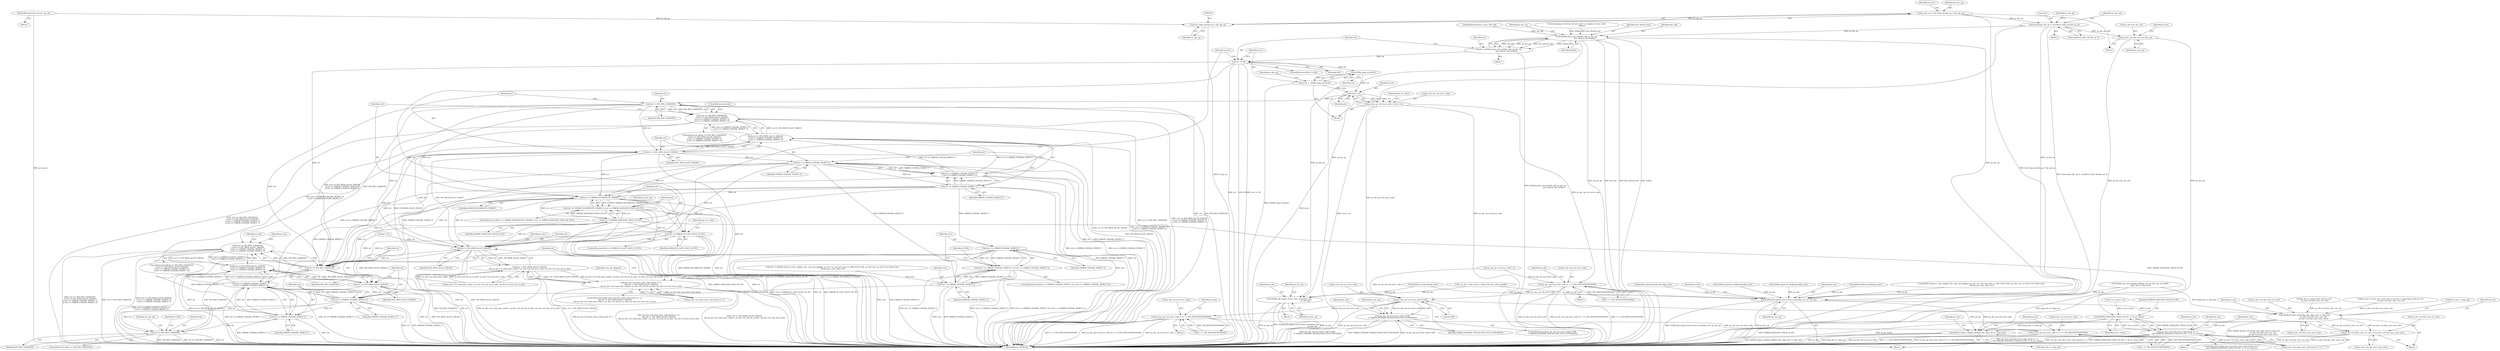 digraph "0_Android_e629194c62a9a129ce378e08cb1059a8a53f1795@API" {
"1000227" [label="(Call,memset(ps_dec_op, 0, sizeof(ivd_video_decode_op_t)))"];
"1000215" [label="(Call,ps_dec_op = (ivd_video_decode_op_t *)pv_api_op)"];
"1000217" [label="(Call,(ivd_video_decode_op_t *)pv_api_op)"];
"1000150" [label="(MethodParameterIn,void *pv_api_op)"];
"1000237" [label="(Call,ps_dec->pv_dec_out = ps_dec_op)"];
"1001243" [label="(Call,ih264d_fill_output_struct_from_context(ps_dec,\n                                                           ps_dec_op))"];
"1001281" [label="(Call,ih264d_parse_nal_unit(dec_hdl, ps_dec_op,\n                              pu1_bitstrm_buf, buflen))"];
"1001279" [label="(Call,ret = ih264d_parse_nal_unit(dec_hdl, ps_dec_op,\n                              pu1_bitstrm_buf, buflen))"];
"1001287" [label="(Call,ret != OK)"];
"1001294" [label="(Call,ih264d_map_error(ret))"];
"1001292" [label="(Call,error =  ih264d_map_error(ret))"];
"1001300" [label="(Call,error | ret)"];
"1001296" [label="(Call,ps_dec_op->u4_error_code = error | ret)"];
"1001229" [label="(Call,ps_dec_op->u4_error_code |= 1 << IVD_INSUFFICIENTDATA)"];
"1001690" [label="(Call,ps_dec_op->u4_error_code & 0xff)"];
"1001689" [label="(Call,(ps_dec_op->u4_error_code & 0xff)\n != ERROR_DYNAMIC_RESOLUTION_NOT_SUPPORTED)"];
"1001722" [label="(Call,ps_dec_op->u4_error_code |= (1 << IVD_INSUFFICIENTDATA))"];
"1001742" [label="(Call,ps_dec_op->u4_error_code |= (1 << IVD_INSUFFICIENTDATA))"];
"1001308" [label="(Call,ret == IVD_RES_CHANGED)"];
"1001307" [label="(Call,(ret == IVD_RES_CHANGED)\n || (ret == IVD_MEM_ALLOC_FAILED)\n || (ret == ERROR_UNAVAIL_PICBUF_T)\n || (ret == ERROR_UNAVAIL_MVBUF_T))"];
"1001537" [label="(Call,(ret == IVD_RES_CHANGED)\n || (ret == IVD_MEM_ALLOC_FAILED)\n || (ret == ERROR_UNAVAIL_PICBUF_T)\n || (ret == ERROR_UNAVAIL_MVBUF_T))"];
"1001312" [label="(Call,ret == IVD_MEM_ALLOC_FAILED)"];
"1001311" [label="(Call,(ret == IVD_MEM_ALLOC_FAILED)\n || (ret == ERROR_UNAVAIL_PICBUF_T)\n || (ret == ERROR_UNAVAIL_MVBUF_T))"];
"1001541" [label="(Call,(ret == IVD_MEM_ALLOC_FAILED)\n || (ret == ERROR_UNAVAIL_PICBUF_T)\n || (ret == ERROR_UNAVAIL_MVBUF_T))"];
"1001316" [label="(Call,ret == ERROR_UNAVAIL_PICBUF_T)"];
"1001315" [label="(Call,(ret == ERROR_UNAVAIL_PICBUF_T)\n || (ret == ERROR_UNAVAIL_MVBUF_T))"];
"1001545" [label="(Call,(ret == ERROR_UNAVAIL_PICBUF_T)\n || (ret == ERROR_UNAVAIL_MVBUF_T))"];
"1001319" [label="(Call,ret == ERROR_UNAVAIL_MVBUF_T)"];
"1001326" [label="(Call,ret == ERROR_INCOMPLETE_FRAME)"];
"1001325" [label="(Call,(ret == ERROR_INCOMPLETE_FRAME) || (ret == ERROR_DANGLING_FIELD_IN_PIC))"];
"1001329" [label="(Call,ret == ERROR_DANGLING_FIELD_IN_PIC)"];
"1001343" [label="(Call,ret == ERROR_IN_LAST_SLICE_OF_PIC)"];
"1001458" [label="(Call,ret != IVD_MEM_ALLOC_FAILED)"];
"1001457" [label="(Call,(ret != IVD_MEM_ALLOC_FAILED)\n && ps_dec->u2_total_mbs_coded < ps_dec->u2_frm_ht_in_mbs * ps_dec->u2_frm_wd_in_mbs)"];
"1001451" [label="(Call,(ps_dec->u4_slice_start_code_found == 1)\n && (ret != IVD_MEM_ALLOC_FAILED)\n && ps_dec->u2_total_mbs_coded < ps_dec->u2_frm_ht_in_mbs * ps_dec->u2_frm_wd_in_mbs)"];
"1001538" [label="(Call,ret == IVD_RES_CHANGED)"];
"1001542" [label="(Call,ret == IVD_MEM_ALLOC_FAILED)"];
"1001546" [label="(Call,ret == ERROR_UNAVAIL_PICBUF_T)"];
"1001549" [label="(Call,ret == ERROR_UNAVAIL_MVBUF_T)"];
"1001565" [label="(Call,ret == IVD_RES_CHANGED)"];
"1001795" [label="(Call,ERROR_DANGLING_FIELD_IN_PIC != i4_err_status)"];
"1001789" [label="(Call,(ps_dec->u4_slice_start_code_found == 1)\n && (ERROR_DANGLING_FIELD_IN_PIC != i4_err_status))"];
"1001530" [label="(Call,ret1 == ERROR_UNAVAIL_MVBUF_T)"];
"1001526" [label="(Call,(ret1 == ERROR_UNAVAIL_PICBUF_T) || (ret1 == ERROR_UNAVAIL_MVBUF_T))"];
"1001527" [label="(Call,ret1 == ERROR_UNAVAIL_PICBUF_T)"];
"1002004" [label="(Call,ih264d_fill_output_struct_from_context(ps_dec, ps_dec_op))"];
"1002035" [label="(Call,ih264d_format_convert(ps_dec, &(ps_dec->s_disp_op),\n                                  ps_dec->u4_fmt_conv_cur_row,\n                                  ps_dec->u4_fmt_conv_num_rows))"];
"1002047" [label="(Call,ps_dec->u4_fmt_conv_cur_row += ps_dec->u4_fmt_conv_num_rows)"];
"1002054" [label="(Call,ih264d_release_display_field(ps_dec, &(ps_dec->s_disp_op)))"];
"1001289" [label="(Identifier,OK)"];
"1001245" [label="(Identifier,ps_dec_op)"];
"1002035" [label="(Call,ih264d_format_convert(ps_dec, &(ps_dec->s_disp_op),\n                                  ps_dec->u4_fmt_conv_cur_row,\n                                  ps_dec->u4_fmt_conv_num_rows))"];
"1001306" [label="(ControlStructure,if((ret == IVD_RES_CHANGED)\n || (ret == IVD_MEM_ALLOC_FAILED)\n || (ret == ERROR_UNAVAIL_PICBUF_T)\n || (ret == ERROR_UNAVAIL_MVBUF_T)))"];
"1001324" [label="(ControlStructure,if((ret == ERROR_INCOMPLETE_FRAME) || (ret == ERROR_DANGLING_FIELD_IN_PIC)))"];
"1002004" [label="(Call,ih264d_fill_output_struct_from_context(ps_dec, ps_dec_op))"];
"1001292" [label="(Call,error =  ih264d_map_error(ret))"];
"1001294" [label="(Call,ih264d_map_error(ret))"];
"1001229" [label="(Call,ps_dec_op->u4_error_code |= 1 << IVD_INSUFFICIENTDATA)"];
"1001286" [label="(ControlStructure,if(ret != OK))"];
"1002124" [label="(MethodReturn,WORD32)"];
"1002026" [label="(Call,ps_dec->s_disp_frame_info.u4_y_ht\n - ps_dec->u4_fmt_conv_cur_row)"];
"1002056" [label="(Call,&(ps_dec->s_disp_op))"];
"1002048" [label="(Call,ps_dec->u4_fmt_conv_cur_row)"];
"1001538" [label="(Call,ret == IVD_RES_CHANGED)"];
"1001233" [label="(Call,1 << IVD_INSUFFICIENTDATA)"];
"1001685" [label="(Call,ih264d_signal_bs_deblk_thread(ps_dec))"];
"1000215" [label="(Call,ps_dec_op = (ivd_video_decode_op_t *)pv_api_op)"];
"1001741" [label="(Block,)"];
"1001529" [label="(Identifier,ERROR_UNAVAIL_PICBUF_T)"];
"1001743" [label="(Call,ps_dec_op->u4_error_code)"];
"1001295" [label="(Identifier,ret)"];
"1001964" [label="(Block,)"];
"1001327" [label="(Identifier,ret)"];
"1001312" [label="(Call,ret == IVD_MEM_ALLOC_FAILED)"];
"1001450" [label="(ControlStructure,if((ps_dec->u4_slice_start_code_found == 1)\n && (ret != IVD_MEM_ALLOC_FAILED)\n && ps_dec->u2_total_mbs_coded < ps_dec->u2_frm_ht_in_mbs * ps_dec->u2_frm_wd_in_mbs))"];
"1001279" [label="(Call,ret = ih264d_parse_nal_unit(dec_hdl, ps_dec_op,\n                              pu1_bitstrm_buf, buflen))"];
"1002022" [label="(Call,ps_dec->u4_fmt_conv_num_rows = ps_dec->s_disp_frame_info.u4_y_ht\n - ps_dec->u4_fmt_conv_cur_row)"];
"1000245" [label="(Identifier,ps_dec)"];
"1001318" [label="(Identifier,ERROR_UNAVAIL_PICBUF_T)"];
"1001244" [label="(Identifier,ps_dec)"];
"1001311" [label="(Call,(ret == IVD_MEM_ALLOC_FAILED)\n || (ret == ERROR_UNAVAIL_PICBUF_T)\n || (ret == ERROR_UNAVAIL_MVBUF_T))"];
"1001345" [label="(Identifier,ERROR_IN_LAST_SLICE_OF_PIC)"];
"1001284" [label="(Identifier,pu1_bitstrm_buf)"];
"1001319" [label="(Call,ret == ERROR_UNAVAIL_MVBUF_T)"];
"1001795" [label="(Call,ERROR_DANGLING_FIELD_IN_PIC != i4_err_status)"];
"1002037" [label="(Call,&(ps_dec->s_disp_op))"];
"1001542" [label="(Call,ret == IVD_MEM_ALLOC_FAILED)"];
"1001571" [label="(Identifier,ps_dec_op)"];
"1001308" [label="(Call,ret == IVD_RES_CHANGED)"];
"1001304" [label="(Identifier,api_ret_value)"];
"1001344" [label="(Identifier,ret)"];
"1001302" [label="(Identifier,ret)"];
"1001463" [label="(Identifier,ps_dec)"];
"1001541" [label="(Call,(ret == IVD_MEM_ALLOC_FAILED)\n || (ret == ERROR_UNAVAIL_PICBUF_T)\n || (ret == ERROR_UNAVAIL_MVBUF_T))"];
"1001733" [label="(Identifier,ps_dec)"];
"1001962" [label="(Call,ih264d_signal_bs_deblk_thread(ps_dec))"];
"1001248" [label="(Identifier,ps_dec_op)"];
"1001540" [label="(Identifier,IVD_RES_CHANGED)"];
"1001451" [label="(Call,(ps_dec->u4_slice_start_code_found == 1)\n && (ret != IVD_MEM_ALLOC_FAILED)\n && ps_dec->u2_total_mbs_coded < ps_dec->u2_frm_ht_in_mbs * ps_dec->u2_frm_wd_in_mbs)"];
"1001796" [label="(Identifier,ERROR_DANGLING_FIELD_IN_PIC)"];
"1001575" [label="(Identifier,IV_FAIL)"];
"1001297" [label="(Call,ps_dec_op->u4_error_code)"];
"1001461" [label="(Call,ps_dec->u2_total_mbs_coded < ps_dec->u2_frm_ht_in_mbs * ps_dec->u2_frm_wd_in_mbs)"];
"1001282" [label="(Identifier,dec_hdl)"];
"1000223" [label="(Identifier,u4_size)"];
"1001528" [label="(Identifier,ret1)"];
"1001695" [label="(Identifier,ERROR_DYNAMIC_RESOLUTION_NOT_SUPPORTED)"];
"1000966" [label="(Block,)"];
"1001690" [label="(Call,ps_dec_op->u4_error_code & 0xff)"];
"1001539" [label="(Identifier,ret)"];
"1001242" [label="(Block,)"];
"1001298" [label="(Identifier,ps_dec_op)"];
"1001330" [label="(Identifier,ret)"];
"1001348" [label="(Identifier,api_ret_value)"];
"1001718" [label="(Identifier,ps_dec)"];
"1001280" [label="(Identifier,ret)"];
"1002036" [label="(Identifier,ps_dec)"];
"1001310" [label="(Identifier,IVD_RES_CHANGED)"];
"1001287" [label="(Call,ret != OK)"];
"1002006" [label="(Identifier,ps_dec_op)"];
"1002005" [label="(Identifier,ps_dec)"];
"1001694" [label="(Literal,0xff)"];
"1000237" [label="(Call,ps_dec->pv_dec_out = ps_dec_op)"];
"1000153" [label="(Call,* ps_dec = (dec_struct_t *)(dec_hdl->pv_codec_handle))"];
"1001313" [label="(Identifier,ret)"];
"1000150" [label="(MethodParameterIn,void *pv_api_op)"];
"1001285" [label="(Identifier,buflen)"];
"1001452" [label="(Call,ps_dec->u4_slice_start_code_found == 1)"];
"1000896" [label="(Call,ih264d_init_decoder(ps_dec))"];
"1000230" [label="(Call,sizeof(ivd_video_decode_op_t))"];
"1001353" [label="(Identifier,ps_dec)"];
"1000220" [label="(Block,)"];
"1001544" [label="(Identifier,IVD_MEM_ALLOC_FAILED)"];
"1000217" [label="(Call,(ivd_video_decode_op_t *)pv_api_op)"];
"1002051" [label="(Call,ps_dec->u4_fmt_conv_num_rows)"];
"1001564" [label="(ControlStructure,if(ret == IVD_RES_CHANGED))"];
"1001323" [label="(ControlStructure,break;)"];
"1001317" [label="(Identifier,ret)"];
"1001751" [label="(Identifier,ps_dec)"];
"1002049" [label="(Identifier,ps_dec)"];
"1001326" [label="(Call,ret == ERROR_INCOMPLETE_FRAME)"];
"1001329" [label="(Call,ret == ERROR_DANGLING_FIELD_IN_PIC)"];
"1001746" [label="(Call,1 << IVD_INSUFFICIENTDATA)"];
"1001325" [label="(Call,(ret == ERROR_INCOMPLETE_FRAME) || (ret == ERROR_DANGLING_FIELD_IN_PIC))"];
"1001547" [label="(Identifier,ret)"];
"1001789" [label="(Call,(ps_dec->u4_slice_start_code_found == 1)\n && (ERROR_DANGLING_FIELD_IN_PIC != i4_err_status))"];
"1001788" [label="(ControlStructure,if((ps_dec->u4_slice_start_code_found == 1)\n && (ERROR_DANGLING_FIELD_IN_PIC != i4_err_status)))"];
"1001840" [label="(Call,ih264d_deblock_display(ps_dec))"];
"1001315" [label="(Call,(ret == ERROR_UNAVAIL_PICBUF_T)\n || (ret == ERROR_UNAVAIL_MVBUF_T))"];
"1000219" [label="(Identifier,pv_api_op)"];
"1001790" [label="(Call,ps_dec->u4_slice_start_code_found == 1)"];
"1001509" [label="(Call,ih264d_mark_err_slice_skip(ps_dec, num_mb_skipped, ps_dec->u1_nal_unit_type == IDR_SLICE_NAL, ps_dec->ps_cur_slice->u2_frame_num,\n &temp_poc, prev_slice_err))"];
"1001195" [label="(Call,memcpy(pu1_bitstrm_buf, pu1_buf + u4_length_of_start_code,\n                   buflen))"];
"1001290" [label="(Block,)"];
"1001321" [label="(Identifier,ERROR_UNAVAIL_MVBUF_T)"];
"1000151" [label="(Block,)"];
"1001699" [label="(Identifier,ps_dec_op)"];
"1001281" [label="(Call,ih264d_parse_nal_unit(dec_hdl, ps_dec_op,\n                              pu1_bitstrm_buf, buflen))"];
"1000148" [label="(MethodParameterIn,iv_obj_t *dec_hdl)"];
"1001721" [label="(Block,)"];
"1001301" [label="(Identifier,error)"];
"1001526" [label="(Call,(ret1 == ERROR_UNAVAIL_PICBUF_T) || (ret1 == ERROR_UNAVAIL_MVBUF_T))"];
"1000229" [label="(Literal,0)"];
"1001958" [label="(Identifier,ps_dec)"];
"1001335" [label="(Identifier,ps_dec_op)"];
"1001578" [label="(Identifier,ps_dec)"];
"1001460" [label="(Identifier,IVD_MEM_ALLOC_FAILED)"];
"1001243" [label="(Call,ih264d_fill_output_struct_from_context(ps_dec,\n                                                           ps_dec_op))"];
"1001458" [label="(Call,ret != IVD_MEM_ALLOC_FAILED)"];
"1002055" [label="(Identifier,ps_dec)"];
"1001223" [label="(Block,)"];
"1001722" [label="(Call,ps_dec_op->u4_error_code |= (1 << IVD_INSUFFICIENTDATA))"];
"1001567" [label="(Identifier,IVD_RES_CHANGED)"];
"1001689" [label="(Call,(ps_dec_op->u4_error_code & 0xff)\n != ERROR_DYNAMIC_RESOLUTION_NOT_SUPPORTED)"];
"1000234" [label="(Identifier,ps_dec_op)"];
"1002064" [label="(Identifier,ps_dec)"];
"1001726" [label="(Call,1 << IVD_INSUFFICIENTDATA)"];
"1001723" [label="(Call,ps_dec_op->u4_error_code)"];
"1001548" [label="(Identifier,ERROR_UNAVAIL_PICBUF_T)"];
"1001532" [label="(Identifier,ERROR_UNAVAIL_MVBUF_T)"];
"1001314" [label="(Identifier,IVD_MEM_ALLOC_FAILED)"];
"1001688" [label="(ControlStructure,if((ps_dec_op->u4_error_code & 0xff)\n != ERROR_DYNAMIC_RESOLUTION_NOT_SUPPORTED))"];
"1001566" [label="(Identifier,ret)"];
"1001293" [label="(Identifier,error)"];
"1001300" [label="(Call,error | ret)"];
"1001507" [label="(Call,ret1 = ih264d_mark_err_slice_skip(ps_dec, num_mb_skipped, ps_dec->u1_nal_unit_type == IDR_SLICE_NAL, ps_dec->ps_cur_slice->u2_frame_num,\n &temp_poc, prev_slice_err))"];
"1000238" [label="(Call,ps_dec->pv_dec_out)"];
"1001230" [label="(Call,ps_dec_op->u4_error_code)"];
"1001550" [label="(Identifier,ret)"];
"1001342" [label="(ControlStructure,if(ret == ERROR_IN_LAST_SLICE_OF_PIC))"];
"1001535" [label="(Identifier,IV_FAIL)"];
"1001527" [label="(Call,ret1 == ERROR_UNAVAIL_PICBUF_T)"];
"1001307" [label="(Call,(ret == IVD_RES_CHANGED)\n || (ret == IVD_MEM_ALLOC_FAILED)\n || (ret == ERROR_UNAVAIL_PICBUF_T)\n || (ret == ERROR_UNAVAIL_MVBUF_T))"];
"1001742" [label="(Call,ps_dec_op->u4_error_code |= (1 << IVD_INSUFFICIENTDATA))"];
"1001676" [label="(Call,ih264d_signal_decode_thread(ps_dec))"];
"1001283" [label="(Identifier,ps_dec_op)"];
"1001551" [label="(Identifier,ERROR_UNAVAIL_MVBUF_T)"];
"1001537" [label="(Call,(ret == IVD_RES_CHANGED)\n || (ret == IVD_MEM_ALLOC_FAILED)\n || (ret == ERROR_UNAVAIL_PICBUF_T)\n || (ret == ERROR_UNAVAIL_MVBUF_T))"];
"1001802" [label="(Identifier,ps_dec)"];
"1001536" [label="(ControlStructure,if((ret == IVD_RES_CHANGED)\n || (ret == IVD_MEM_ALLOC_FAILED)\n || (ret == ERROR_UNAVAIL_PICBUF_T)\n || (ret == ERROR_UNAVAIL_MVBUF_T)))"];
"1002041" [label="(Call,ps_dec->u4_fmt_conv_cur_row)"];
"1001546" [label="(Call,ret == ERROR_UNAVAIL_PICBUF_T)"];
"1001478" [label="(Identifier,num_mb_skipped)"];
"1002021" [label="(Block,)"];
"1000216" [label="(Identifier,ps_dec_op)"];
"1001459" [label="(Identifier,ret)"];
"1001239" [label="(Identifier,ps_dec)"];
"1001797" [label="(Identifier,i4_err_status)"];
"1001554" [label="(Identifier,ps_dec)"];
"1002044" [label="(Call,ps_dec->u4_fmt_conv_num_rows)"];
"1001545" [label="(Call,(ret == ERROR_UNAVAIL_PICBUF_T)\n || (ret == ERROR_UNAVAIL_MVBUF_T))"];
"1000161" [label="(Call,i4_err_status = 0)"];
"1001309" [label="(Identifier,ret)"];
"1001296" [label="(Call,ps_dec_op->u4_error_code = error | ret)"];
"1001320" [label="(Identifier,ret)"];
"1002010" [label="(Identifier,ps_dec)"];
"1001976" [label="(Call,ih264d_get_next_display_field(ps_dec, ps_dec->ps_out_buffer,\n &(ps_dec->s_disp_op)))"];
"1002047" [label="(Call,ps_dec->u4_fmt_conv_cur_row += ps_dec->u4_fmt_conv_num_rows)"];
"1000241" [label="(Identifier,ps_dec_op)"];
"1000227" [label="(Call,memset(ps_dec_op, 0, sizeof(ivd_video_decode_op_t)))"];
"1001525" [label="(ControlStructure,if((ret1 == ERROR_UNAVAIL_PICBUF_T) || (ret1 == ERROR_UNAVAIL_MVBUF_T)))"];
"1001288" [label="(Identifier,ret)"];
"1001457" [label="(Call,(ret != IVD_MEM_ALLOC_FAILED)\n && ps_dec->u2_total_mbs_coded < ps_dec->u2_frm_ht_in_mbs * ps_dec->u2_frm_wd_in_mbs)"];
"1000476" [label="(Call,ps_dec_op->u4_error_code = 0)"];
"1000228" [label="(Identifier,ps_dec_op)"];
"1001531" [label="(Identifier,ret1)"];
"1001316" [label="(Call,ret == ERROR_UNAVAIL_PICBUF_T)"];
"1001549" [label="(Call,ret == ERROR_UNAVAIL_MVBUF_T)"];
"1001565" [label="(Call,ret == IVD_RES_CHANGED)"];
"1001343" [label="(Call,ret == ERROR_IN_LAST_SLICE_OF_PIC)"];
"1001530" [label="(Call,ret1 == ERROR_UNAVAIL_MVBUF_T)"];
"1001543" [label="(Identifier,ret)"];
"1000188" [label="(Call,ret = 0)"];
"1001691" [label="(Call,ps_dec_op->u4_error_code)"];
"1002054" [label="(Call,ih264d_release_display_field(ps_dec, &(ps_dec->s_disp_op)))"];
"1001328" [label="(Identifier,ERROR_INCOMPLETE_FRAME)"];
"1001331" [label="(Identifier,ERROR_DANGLING_FIELD_IN_PIC)"];
"1000227" -> "1000220"  [label="AST: "];
"1000227" -> "1000230"  [label="CFG: "];
"1000228" -> "1000227"  [label="AST: "];
"1000229" -> "1000227"  [label="AST: "];
"1000230" -> "1000227"  [label="AST: "];
"1000234" -> "1000227"  [label="CFG: "];
"1000227" -> "1002124"  [label="DDG: memset(ps_dec_op, 0, sizeof(ivd_video_decode_op_t))"];
"1000215" -> "1000227"  [label="DDG: ps_dec_op"];
"1000227" -> "1000237"  [label="DDG: ps_dec_op"];
"1000227" -> "1001243"  [label="DDG: ps_dec_op"];
"1000227" -> "1001281"  [label="DDG: ps_dec_op"];
"1000227" -> "1002004"  [label="DDG: ps_dec_op"];
"1000215" -> "1000151"  [label="AST: "];
"1000215" -> "1000217"  [label="CFG: "];
"1000216" -> "1000215"  [label="AST: "];
"1000217" -> "1000215"  [label="AST: "];
"1000223" -> "1000215"  [label="CFG: "];
"1000215" -> "1002124"  [label="DDG: (ivd_video_decode_op_t *)pv_api_op"];
"1000217" -> "1000215"  [label="DDG: pv_api_op"];
"1000217" -> "1000219"  [label="CFG: "];
"1000218" -> "1000217"  [label="AST: "];
"1000219" -> "1000217"  [label="AST: "];
"1000217" -> "1002124"  [label="DDG: pv_api_op"];
"1000150" -> "1000217"  [label="DDG: pv_api_op"];
"1000150" -> "1000147"  [label="AST: "];
"1000150" -> "1002124"  [label="DDG: pv_api_op"];
"1000237" -> "1000151"  [label="AST: "];
"1000237" -> "1000241"  [label="CFG: "];
"1000238" -> "1000237"  [label="AST: "];
"1000241" -> "1000237"  [label="AST: "];
"1000245" -> "1000237"  [label="CFG: "];
"1000237" -> "1002124"  [label="DDG: ps_dec->pv_dec_out"];
"1000237" -> "1002124"  [label="DDG: ps_dec_op"];
"1001243" -> "1001242"  [label="AST: "];
"1001243" -> "1001245"  [label="CFG: "];
"1001244" -> "1001243"  [label="AST: "];
"1001245" -> "1001243"  [label="AST: "];
"1001248" -> "1001243"  [label="CFG: "];
"1001243" -> "1002124"  [label="DDG: ih264d_fill_output_struct_from_context(ps_dec,\n                                                           ps_dec_op)"];
"1001243" -> "1002124"  [label="DDG: ps_dec"];
"1001243" -> "1002124"  [label="DDG: ps_dec_op"];
"1000896" -> "1001243"  [label="DDG: ps_dec"];
"1000153" -> "1001243"  [label="DDG: ps_dec"];
"1001281" -> "1001243"  [label="DDG: ps_dec_op"];
"1001281" -> "1001279"  [label="AST: "];
"1001281" -> "1001285"  [label="CFG: "];
"1001282" -> "1001281"  [label="AST: "];
"1001283" -> "1001281"  [label="AST: "];
"1001284" -> "1001281"  [label="AST: "];
"1001285" -> "1001281"  [label="AST: "];
"1001279" -> "1001281"  [label="CFG: "];
"1001281" -> "1002124"  [label="DDG: ps_dec_op"];
"1001281" -> "1002124"  [label="DDG: buflen"];
"1001281" -> "1002124"  [label="DDG: dec_hdl"];
"1001281" -> "1002124"  [label="DDG: pu1_bitstrm_buf"];
"1001281" -> "1001279"  [label="DDG: dec_hdl"];
"1001281" -> "1001279"  [label="DDG: ps_dec_op"];
"1001281" -> "1001279"  [label="DDG: pu1_bitstrm_buf"];
"1001281" -> "1001279"  [label="DDG: buflen"];
"1000148" -> "1001281"  [label="DDG: dec_hdl"];
"1001195" -> "1001281"  [label="DDG: pu1_bitstrm_buf"];
"1001195" -> "1001281"  [label="DDG: buflen"];
"1001281" -> "1002004"  [label="DDG: ps_dec_op"];
"1001279" -> "1000966"  [label="AST: "];
"1001280" -> "1001279"  [label="AST: "];
"1001288" -> "1001279"  [label="CFG: "];
"1001279" -> "1002124"  [label="DDG: ih264d_parse_nal_unit(dec_hdl, ps_dec_op,\n                              pu1_bitstrm_buf, buflen)"];
"1001279" -> "1001287"  [label="DDG: ret"];
"1001287" -> "1001286"  [label="AST: "];
"1001287" -> "1001289"  [label="CFG: "];
"1001288" -> "1001287"  [label="AST: "];
"1001289" -> "1001287"  [label="AST: "];
"1001293" -> "1001287"  [label="CFG: "];
"1001353" -> "1001287"  [label="CFG: "];
"1001287" -> "1002124"  [label="DDG: ret"];
"1001287" -> "1002124"  [label="DDG: OK"];
"1001287" -> "1002124"  [label="DDG: ret != OK"];
"1001287" -> "1001294"  [label="DDG: ret"];
"1001287" -> "1001458"  [label="DDG: ret"];
"1001287" -> "1001538"  [label="DDG: ret"];
"1001294" -> "1001292"  [label="AST: "];
"1001294" -> "1001295"  [label="CFG: "];
"1001295" -> "1001294"  [label="AST: "];
"1001292" -> "1001294"  [label="CFG: "];
"1001294" -> "1001292"  [label="DDG: ret"];
"1001294" -> "1001300"  [label="DDG: ret"];
"1001292" -> "1001290"  [label="AST: "];
"1001293" -> "1001292"  [label="AST: "];
"1001298" -> "1001292"  [label="CFG: "];
"1001292" -> "1002124"  [label="DDG: ih264d_map_error(ret)"];
"1001292" -> "1001300"  [label="DDG: error"];
"1001300" -> "1001296"  [label="AST: "];
"1001300" -> "1001302"  [label="CFG: "];
"1001301" -> "1001300"  [label="AST: "];
"1001302" -> "1001300"  [label="AST: "];
"1001296" -> "1001300"  [label="CFG: "];
"1001300" -> "1002124"  [label="DDG: error"];
"1001300" -> "1001296"  [label="DDG: error"];
"1001300" -> "1001296"  [label="DDG: ret"];
"1001300" -> "1001308"  [label="DDG: ret"];
"1001296" -> "1001290"  [label="AST: "];
"1001297" -> "1001296"  [label="AST: "];
"1001304" -> "1001296"  [label="CFG: "];
"1001296" -> "1002124"  [label="DDG: error | ret"];
"1001296" -> "1002124"  [label="DDG: ps_dec_op->u4_error_code"];
"1001296" -> "1001229"  [label="DDG: ps_dec_op->u4_error_code"];
"1001296" -> "1001690"  [label="DDG: ps_dec_op->u4_error_code"];
"1001229" -> "1001223"  [label="AST: "];
"1001229" -> "1001233"  [label="CFG: "];
"1001230" -> "1001229"  [label="AST: "];
"1001233" -> "1001229"  [label="AST: "];
"1001239" -> "1001229"  [label="CFG: "];
"1001229" -> "1002124"  [label="DDG: ps_dec_op->u4_error_code |= 1 << IVD_INSUFFICIENTDATA"];
"1001229" -> "1002124"  [label="DDG: 1 << IVD_INSUFFICIENTDATA"];
"1001229" -> "1002124"  [label="DDG: ps_dec_op->u4_error_code"];
"1000476" -> "1001229"  [label="DDG: ps_dec_op->u4_error_code"];
"1001233" -> "1001229"  [label="DDG: 1"];
"1001233" -> "1001229"  [label="DDG: IVD_INSUFFICIENTDATA"];
"1001229" -> "1001690"  [label="DDG: ps_dec_op->u4_error_code"];
"1001690" -> "1001689"  [label="AST: "];
"1001690" -> "1001694"  [label="CFG: "];
"1001691" -> "1001690"  [label="AST: "];
"1001694" -> "1001690"  [label="AST: "];
"1001695" -> "1001690"  [label="CFG: "];
"1001690" -> "1002124"  [label="DDG: ps_dec_op->u4_error_code"];
"1001690" -> "1001689"  [label="DDG: ps_dec_op->u4_error_code"];
"1001690" -> "1001689"  [label="DDG: 0xff"];
"1000476" -> "1001690"  [label="DDG: ps_dec_op->u4_error_code"];
"1001690" -> "1001722"  [label="DDG: ps_dec_op->u4_error_code"];
"1001690" -> "1001742"  [label="DDG: ps_dec_op->u4_error_code"];
"1001689" -> "1001688"  [label="AST: "];
"1001689" -> "1001695"  [label="CFG: "];
"1001695" -> "1001689"  [label="AST: "];
"1001699" -> "1001689"  [label="CFG: "];
"1001718" -> "1001689"  [label="CFG: "];
"1001689" -> "1002124"  [label="DDG: ERROR_DYNAMIC_RESOLUTION_NOT_SUPPORTED"];
"1001689" -> "1002124"  [label="DDG: ps_dec_op->u4_error_code & 0xff"];
"1001689" -> "1002124"  [label="DDG: (ps_dec_op->u4_error_code & 0xff)\n != ERROR_DYNAMIC_RESOLUTION_NOT_SUPPORTED"];
"1001722" -> "1001721"  [label="AST: "];
"1001722" -> "1001726"  [label="CFG: "];
"1001723" -> "1001722"  [label="AST: "];
"1001726" -> "1001722"  [label="AST: "];
"1001733" -> "1001722"  [label="CFG: "];
"1001722" -> "1002124"  [label="DDG: 1 << IVD_INSUFFICIENTDATA"];
"1001722" -> "1002124"  [label="DDG: ps_dec_op->u4_error_code |= (1 << IVD_INSUFFICIENTDATA)"];
"1001722" -> "1002124"  [label="DDG: ps_dec_op->u4_error_code"];
"1001726" -> "1001722"  [label="DDG: 1"];
"1001726" -> "1001722"  [label="DDG: IVD_INSUFFICIENTDATA"];
"1001722" -> "1001742"  [label="DDG: ps_dec_op->u4_error_code"];
"1001742" -> "1001741"  [label="AST: "];
"1001742" -> "1001746"  [label="CFG: "];
"1001743" -> "1001742"  [label="AST: "];
"1001746" -> "1001742"  [label="AST: "];
"1001751" -> "1001742"  [label="CFG: "];
"1001742" -> "1002124"  [label="DDG: ps_dec_op->u4_error_code"];
"1001742" -> "1002124"  [label="DDG: 1 << IVD_INSUFFICIENTDATA"];
"1001742" -> "1002124"  [label="DDG: ps_dec_op->u4_error_code |= (1 << IVD_INSUFFICIENTDATA)"];
"1001746" -> "1001742"  [label="DDG: 1"];
"1001746" -> "1001742"  [label="DDG: IVD_INSUFFICIENTDATA"];
"1001308" -> "1001307"  [label="AST: "];
"1001308" -> "1001310"  [label="CFG: "];
"1001309" -> "1001308"  [label="AST: "];
"1001310" -> "1001308"  [label="AST: "];
"1001313" -> "1001308"  [label="CFG: "];
"1001307" -> "1001308"  [label="CFG: "];
"1001308" -> "1002124"  [label="DDG: ret"];
"1001308" -> "1002124"  [label="DDG: IVD_RES_CHANGED"];
"1001308" -> "1001307"  [label="DDG: ret"];
"1001308" -> "1001307"  [label="DDG: IVD_RES_CHANGED"];
"1001308" -> "1001312"  [label="DDG: ret"];
"1001308" -> "1001326"  [label="DDG: ret"];
"1001308" -> "1001458"  [label="DDG: ret"];
"1001308" -> "1001538"  [label="DDG: ret"];
"1001308" -> "1001538"  [label="DDG: IVD_RES_CHANGED"];
"1001307" -> "1001306"  [label="AST: "];
"1001307" -> "1001311"  [label="CFG: "];
"1001311" -> "1001307"  [label="AST: "];
"1001323" -> "1001307"  [label="CFG: "];
"1001327" -> "1001307"  [label="CFG: "];
"1001307" -> "1002124"  [label="DDG: ret == IVD_RES_CHANGED"];
"1001307" -> "1002124"  [label="DDG: (ret == IVD_MEM_ALLOC_FAILED)\n || (ret == ERROR_UNAVAIL_PICBUF_T)\n || (ret == ERROR_UNAVAIL_MVBUF_T)"];
"1001307" -> "1002124"  [label="DDG: (ret == IVD_RES_CHANGED)\n || (ret == IVD_MEM_ALLOC_FAILED)\n || (ret == ERROR_UNAVAIL_PICBUF_T)\n || (ret == ERROR_UNAVAIL_MVBUF_T)"];
"1001311" -> "1001307"  [label="DDG: ret == IVD_MEM_ALLOC_FAILED"];
"1001311" -> "1001307"  [label="DDG: (ret == ERROR_UNAVAIL_PICBUF_T)\n || (ret == ERROR_UNAVAIL_MVBUF_T)"];
"1001307" -> "1001537"  [label="DDG: (ret == IVD_MEM_ALLOC_FAILED)\n || (ret == ERROR_UNAVAIL_PICBUF_T)\n || (ret == ERROR_UNAVAIL_MVBUF_T)"];
"1001537" -> "1001536"  [label="AST: "];
"1001537" -> "1001538"  [label="CFG: "];
"1001537" -> "1001541"  [label="CFG: "];
"1001538" -> "1001537"  [label="AST: "];
"1001541" -> "1001537"  [label="AST: "];
"1001554" -> "1001537"  [label="CFG: "];
"1001578" -> "1001537"  [label="CFG: "];
"1001537" -> "1002124"  [label="DDG: (ret == IVD_RES_CHANGED)\n || (ret == IVD_MEM_ALLOC_FAILED)\n || (ret == ERROR_UNAVAIL_PICBUF_T)\n || (ret == ERROR_UNAVAIL_MVBUF_T)"];
"1001537" -> "1002124"  [label="DDG: ret == IVD_RES_CHANGED"];
"1001537" -> "1002124"  [label="DDG: (ret == IVD_MEM_ALLOC_FAILED)\n || (ret == ERROR_UNAVAIL_PICBUF_T)\n || (ret == ERROR_UNAVAIL_MVBUF_T)"];
"1001538" -> "1001537"  [label="DDG: ret"];
"1001538" -> "1001537"  [label="DDG: IVD_RES_CHANGED"];
"1001541" -> "1001537"  [label="DDG: ret == IVD_MEM_ALLOC_FAILED"];
"1001541" -> "1001537"  [label="DDG: (ret == ERROR_UNAVAIL_PICBUF_T)\n || (ret == ERROR_UNAVAIL_MVBUF_T)"];
"1001312" -> "1001311"  [label="AST: "];
"1001312" -> "1001314"  [label="CFG: "];
"1001313" -> "1001312"  [label="AST: "];
"1001314" -> "1001312"  [label="AST: "];
"1001317" -> "1001312"  [label="CFG: "];
"1001311" -> "1001312"  [label="CFG: "];
"1001312" -> "1002124"  [label="DDG: ret"];
"1001312" -> "1002124"  [label="DDG: IVD_MEM_ALLOC_FAILED"];
"1001312" -> "1001311"  [label="DDG: ret"];
"1001312" -> "1001311"  [label="DDG: IVD_MEM_ALLOC_FAILED"];
"1001312" -> "1001316"  [label="DDG: ret"];
"1001312" -> "1001326"  [label="DDG: ret"];
"1001312" -> "1001458"  [label="DDG: ret"];
"1001312" -> "1001458"  [label="DDG: IVD_MEM_ALLOC_FAILED"];
"1001312" -> "1001538"  [label="DDG: ret"];
"1001312" -> "1001542"  [label="DDG: IVD_MEM_ALLOC_FAILED"];
"1001311" -> "1001315"  [label="CFG: "];
"1001315" -> "1001311"  [label="AST: "];
"1001311" -> "1002124"  [label="DDG: ret == IVD_MEM_ALLOC_FAILED"];
"1001311" -> "1002124"  [label="DDG: (ret == ERROR_UNAVAIL_PICBUF_T)\n || (ret == ERROR_UNAVAIL_MVBUF_T)"];
"1001315" -> "1001311"  [label="DDG: ret == ERROR_UNAVAIL_PICBUF_T"];
"1001315" -> "1001311"  [label="DDG: ret == ERROR_UNAVAIL_MVBUF_T"];
"1001311" -> "1001541"  [label="DDG: (ret == ERROR_UNAVAIL_PICBUF_T)\n || (ret == ERROR_UNAVAIL_MVBUF_T)"];
"1001541" -> "1001542"  [label="CFG: "];
"1001541" -> "1001545"  [label="CFG: "];
"1001542" -> "1001541"  [label="AST: "];
"1001545" -> "1001541"  [label="AST: "];
"1001541" -> "1002124"  [label="DDG: (ret == ERROR_UNAVAIL_PICBUF_T)\n || (ret == ERROR_UNAVAIL_MVBUF_T)"];
"1001541" -> "1002124"  [label="DDG: ret == IVD_MEM_ALLOC_FAILED"];
"1001542" -> "1001541"  [label="DDG: ret"];
"1001542" -> "1001541"  [label="DDG: IVD_MEM_ALLOC_FAILED"];
"1001545" -> "1001541"  [label="DDG: ret == ERROR_UNAVAIL_PICBUF_T"];
"1001545" -> "1001541"  [label="DDG: ret == ERROR_UNAVAIL_MVBUF_T"];
"1001316" -> "1001315"  [label="AST: "];
"1001316" -> "1001318"  [label="CFG: "];
"1001317" -> "1001316"  [label="AST: "];
"1001318" -> "1001316"  [label="AST: "];
"1001320" -> "1001316"  [label="CFG: "];
"1001315" -> "1001316"  [label="CFG: "];
"1001316" -> "1002124"  [label="DDG: ERROR_UNAVAIL_PICBUF_T"];
"1001316" -> "1002124"  [label="DDG: ret"];
"1001316" -> "1001315"  [label="DDG: ret"];
"1001316" -> "1001315"  [label="DDG: ERROR_UNAVAIL_PICBUF_T"];
"1001316" -> "1001319"  [label="DDG: ret"];
"1001316" -> "1001326"  [label="DDG: ret"];
"1001316" -> "1001458"  [label="DDG: ret"];
"1001316" -> "1001527"  [label="DDG: ERROR_UNAVAIL_PICBUF_T"];
"1001316" -> "1001538"  [label="DDG: ret"];
"1001316" -> "1001546"  [label="DDG: ERROR_UNAVAIL_PICBUF_T"];
"1001315" -> "1001319"  [label="CFG: "];
"1001319" -> "1001315"  [label="AST: "];
"1001315" -> "1002124"  [label="DDG: ret == ERROR_UNAVAIL_PICBUF_T"];
"1001315" -> "1002124"  [label="DDG: ret == ERROR_UNAVAIL_MVBUF_T"];
"1001319" -> "1001315"  [label="DDG: ret"];
"1001319" -> "1001315"  [label="DDG: ERROR_UNAVAIL_MVBUF_T"];
"1001315" -> "1001545"  [label="DDG: ret == ERROR_UNAVAIL_MVBUF_T"];
"1001545" -> "1001546"  [label="CFG: "];
"1001545" -> "1001549"  [label="CFG: "];
"1001546" -> "1001545"  [label="AST: "];
"1001549" -> "1001545"  [label="AST: "];
"1001545" -> "1002124"  [label="DDG: ret == ERROR_UNAVAIL_MVBUF_T"];
"1001545" -> "1002124"  [label="DDG: ret == ERROR_UNAVAIL_PICBUF_T"];
"1001546" -> "1001545"  [label="DDG: ret"];
"1001546" -> "1001545"  [label="DDG: ERROR_UNAVAIL_PICBUF_T"];
"1001549" -> "1001545"  [label="DDG: ret"];
"1001549" -> "1001545"  [label="DDG: ERROR_UNAVAIL_MVBUF_T"];
"1001319" -> "1001321"  [label="CFG: "];
"1001320" -> "1001319"  [label="AST: "];
"1001321" -> "1001319"  [label="AST: "];
"1001319" -> "1002124"  [label="DDG: ERROR_UNAVAIL_MVBUF_T"];
"1001319" -> "1002124"  [label="DDG: ret"];
"1001319" -> "1001326"  [label="DDG: ret"];
"1001319" -> "1001458"  [label="DDG: ret"];
"1001319" -> "1001530"  [label="DDG: ERROR_UNAVAIL_MVBUF_T"];
"1001319" -> "1001538"  [label="DDG: ret"];
"1001319" -> "1001549"  [label="DDG: ERROR_UNAVAIL_MVBUF_T"];
"1001326" -> "1001325"  [label="AST: "];
"1001326" -> "1001328"  [label="CFG: "];
"1001327" -> "1001326"  [label="AST: "];
"1001328" -> "1001326"  [label="AST: "];
"1001330" -> "1001326"  [label="CFG: "];
"1001325" -> "1001326"  [label="CFG: "];
"1001326" -> "1002124"  [label="DDG: ERROR_INCOMPLETE_FRAME"];
"1001326" -> "1002124"  [label="DDG: ret"];
"1001326" -> "1001325"  [label="DDG: ret"];
"1001326" -> "1001325"  [label="DDG: ERROR_INCOMPLETE_FRAME"];
"1001326" -> "1001329"  [label="DDG: ret"];
"1001326" -> "1001343"  [label="DDG: ret"];
"1001326" -> "1001458"  [label="DDG: ret"];
"1001326" -> "1001538"  [label="DDG: ret"];
"1001325" -> "1001324"  [label="AST: "];
"1001325" -> "1001329"  [label="CFG: "];
"1001329" -> "1001325"  [label="AST: "];
"1001335" -> "1001325"  [label="CFG: "];
"1001344" -> "1001325"  [label="CFG: "];
"1001325" -> "1002124"  [label="DDG: ret == ERROR_DANGLING_FIELD_IN_PIC"];
"1001325" -> "1002124"  [label="DDG: ret == ERROR_INCOMPLETE_FRAME"];
"1001325" -> "1002124"  [label="DDG: (ret == ERROR_INCOMPLETE_FRAME) || (ret == ERROR_DANGLING_FIELD_IN_PIC)"];
"1001329" -> "1001325"  [label="DDG: ret"];
"1001329" -> "1001325"  [label="DDG: ERROR_DANGLING_FIELD_IN_PIC"];
"1001329" -> "1001331"  [label="CFG: "];
"1001330" -> "1001329"  [label="AST: "];
"1001331" -> "1001329"  [label="AST: "];
"1001329" -> "1002124"  [label="DDG: ret"];
"1001329" -> "1002124"  [label="DDG: ERROR_DANGLING_FIELD_IN_PIC"];
"1001329" -> "1001343"  [label="DDG: ret"];
"1001329" -> "1001458"  [label="DDG: ret"];
"1001329" -> "1001538"  [label="DDG: ret"];
"1001329" -> "1001795"  [label="DDG: ERROR_DANGLING_FIELD_IN_PIC"];
"1001343" -> "1001342"  [label="AST: "];
"1001343" -> "1001345"  [label="CFG: "];
"1001344" -> "1001343"  [label="AST: "];
"1001345" -> "1001343"  [label="AST: "];
"1001348" -> "1001343"  [label="CFG: "];
"1001353" -> "1001343"  [label="CFG: "];
"1001343" -> "1002124"  [label="DDG: ret == ERROR_IN_LAST_SLICE_OF_PIC"];
"1001343" -> "1002124"  [label="DDG: ret"];
"1001343" -> "1002124"  [label="DDG: ERROR_IN_LAST_SLICE_OF_PIC"];
"1001343" -> "1001458"  [label="DDG: ret"];
"1001343" -> "1001538"  [label="DDG: ret"];
"1001458" -> "1001457"  [label="AST: "];
"1001458" -> "1001460"  [label="CFG: "];
"1001459" -> "1001458"  [label="AST: "];
"1001460" -> "1001458"  [label="AST: "];
"1001463" -> "1001458"  [label="CFG: "];
"1001457" -> "1001458"  [label="CFG: "];
"1001458" -> "1002124"  [label="DDG: IVD_MEM_ALLOC_FAILED"];
"1001458" -> "1002124"  [label="DDG: ret"];
"1001458" -> "1001457"  [label="DDG: ret"];
"1001458" -> "1001457"  [label="DDG: IVD_MEM_ALLOC_FAILED"];
"1000188" -> "1001458"  [label="DDG: ret"];
"1001458" -> "1001538"  [label="DDG: ret"];
"1001458" -> "1001542"  [label="DDG: IVD_MEM_ALLOC_FAILED"];
"1001457" -> "1001451"  [label="AST: "];
"1001457" -> "1001461"  [label="CFG: "];
"1001461" -> "1001457"  [label="AST: "];
"1001451" -> "1001457"  [label="CFG: "];
"1001457" -> "1002124"  [label="DDG: ps_dec->u2_total_mbs_coded < ps_dec->u2_frm_ht_in_mbs * ps_dec->u2_frm_wd_in_mbs"];
"1001457" -> "1002124"  [label="DDG: ret != IVD_MEM_ALLOC_FAILED"];
"1001457" -> "1001451"  [label="DDG: ret != IVD_MEM_ALLOC_FAILED"];
"1001457" -> "1001451"  [label="DDG: ps_dec->u2_total_mbs_coded < ps_dec->u2_frm_ht_in_mbs * ps_dec->u2_frm_wd_in_mbs"];
"1001461" -> "1001457"  [label="DDG: ps_dec->u2_total_mbs_coded"];
"1001461" -> "1001457"  [label="DDG: ps_dec->u2_frm_ht_in_mbs * ps_dec->u2_frm_wd_in_mbs"];
"1001451" -> "1001450"  [label="AST: "];
"1001451" -> "1001452"  [label="CFG: "];
"1001452" -> "1001451"  [label="AST: "];
"1001478" -> "1001451"  [label="CFG: "];
"1001539" -> "1001451"  [label="CFG: "];
"1001451" -> "1002124"  [label="DDG: ps_dec->u4_slice_start_code_found == 1"];
"1001451" -> "1002124"  [label="DDG: (ps_dec->u4_slice_start_code_found == 1)\n && (ret != IVD_MEM_ALLOC_FAILED)\n && ps_dec->u2_total_mbs_coded < ps_dec->u2_frm_ht_in_mbs * ps_dec->u2_frm_wd_in_mbs"];
"1001451" -> "1002124"  [label="DDG: (ret != IVD_MEM_ALLOC_FAILED)\n && ps_dec->u2_total_mbs_coded < ps_dec->u2_frm_ht_in_mbs * ps_dec->u2_frm_wd_in_mbs"];
"1001452" -> "1001451"  [label="DDG: ps_dec->u4_slice_start_code_found"];
"1001452" -> "1001451"  [label="DDG: 1"];
"1001538" -> "1001540"  [label="CFG: "];
"1001539" -> "1001538"  [label="AST: "];
"1001540" -> "1001538"  [label="AST: "];
"1001543" -> "1001538"  [label="CFG: "];
"1001538" -> "1002124"  [label="DDG: ret"];
"1001538" -> "1002124"  [label="DDG: IVD_RES_CHANGED"];
"1000188" -> "1001538"  [label="DDG: ret"];
"1001538" -> "1001542"  [label="DDG: ret"];
"1001538" -> "1001565"  [label="DDG: ret"];
"1001538" -> "1001565"  [label="DDG: IVD_RES_CHANGED"];
"1001542" -> "1001544"  [label="CFG: "];
"1001543" -> "1001542"  [label="AST: "];
"1001544" -> "1001542"  [label="AST: "];
"1001547" -> "1001542"  [label="CFG: "];
"1001542" -> "1002124"  [label="DDG: IVD_MEM_ALLOC_FAILED"];
"1001542" -> "1002124"  [label="DDG: ret"];
"1001542" -> "1001546"  [label="DDG: ret"];
"1001542" -> "1001565"  [label="DDG: ret"];
"1001546" -> "1001548"  [label="CFG: "];
"1001547" -> "1001546"  [label="AST: "];
"1001548" -> "1001546"  [label="AST: "];
"1001550" -> "1001546"  [label="CFG: "];
"1001546" -> "1002124"  [label="DDG: ret"];
"1001546" -> "1002124"  [label="DDG: ERROR_UNAVAIL_PICBUF_T"];
"1001527" -> "1001546"  [label="DDG: ERROR_UNAVAIL_PICBUF_T"];
"1001546" -> "1001549"  [label="DDG: ret"];
"1001546" -> "1001565"  [label="DDG: ret"];
"1001549" -> "1001551"  [label="CFG: "];
"1001550" -> "1001549"  [label="AST: "];
"1001551" -> "1001549"  [label="AST: "];
"1001549" -> "1002124"  [label="DDG: ERROR_UNAVAIL_MVBUF_T"];
"1001549" -> "1002124"  [label="DDG: ret"];
"1001530" -> "1001549"  [label="DDG: ERROR_UNAVAIL_MVBUF_T"];
"1001549" -> "1001565"  [label="DDG: ret"];
"1001565" -> "1001564"  [label="AST: "];
"1001565" -> "1001567"  [label="CFG: "];
"1001566" -> "1001565"  [label="AST: "];
"1001567" -> "1001565"  [label="AST: "];
"1001571" -> "1001565"  [label="CFG: "];
"1001575" -> "1001565"  [label="CFG: "];
"1001565" -> "1002124"  [label="DDG: IVD_RES_CHANGED"];
"1001565" -> "1002124"  [label="DDG: ret == IVD_RES_CHANGED"];
"1001565" -> "1002124"  [label="DDG: ret"];
"1001795" -> "1001789"  [label="AST: "];
"1001795" -> "1001797"  [label="CFG: "];
"1001796" -> "1001795"  [label="AST: "];
"1001797" -> "1001795"  [label="AST: "];
"1001789" -> "1001795"  [label="CFG: "];
"1001795" -> "1002124"  [label="DDG: ERROR_DANGLING_FIELD_IN_PIC"];
"1001795" -> "1002124"  [label="DDG: i4_err_status"];
"1001795" -> "1001789"  [label="DDG: ERROR_DANGLING_FIELD_IN_PIC"];
"1001795" -> "1001789"  [label="DDG: i4_err_status"];
"1000161" -> "1001795"  [label="DDG: i4_err_status"];
"1001789" -> "1001788"  [label="AST: "];
"1001789" -> "1001790"  [label="CFG: "];
"1001790" -> "1001789"  [label="AST: "];
"1001802" -> "1001789"  [label="CFG: "];
"1001958" -> "1001789"  [label="CFG: "];
"1001789" -> "1002124"  [label="DDG: ps_dec->u4_slice_start_code_found == 1"];
"1001789" -> "1002124"  [label="DDG: ERROR_DANGLING_FIELD_IN_PIC != i4_err_status"];
"1001789" -> "1002124"  [label="DDG: (ps_dec->u4_slice_start_code_found == 1)\n && (ERROR_DANGLING_FIELD_IN_PIC != i4_err_status)"];
"1001790" -> "1001789"  [label="DDG: ps_dec->u4_slice_start_code_found"];
"1001790" -> "1001789"  [label="DDG: 1"];
"1001530" -> "1001526"  [label="AST: "];
"1001530" -> "1001532"  [label="CFG: "];
"1001531" -> "1001530"  [label="AST: "];
"1001532" -> "1001530"  [label="AST: "];
"1001526" -> "1001530"  [label="CFG: "];
"1001530" -> "1002124"  [label="DDG: ret1"];
"1001530" -> "1002124"  [label="DDG: ERROR_UNAVAIL_MVBUF_T"];
"1001530" -> "1001526"  [label="DDG: ret1"];
"1001530" -> "1001526"  [label="DDG: ERROR_UNAVAIL_MVBUF_T"];
"1001527" -> "1001530"  [label="DDG: ret1"];
"1001526" -> "1001525"  [label="AST: "];
"1001526" -> "1001527"  [label="CFG: "];
"1001527" -> "1001526"  [label="AST: "];
"1001535" -> "1001526"  [label="CFG: "];
"1001539" -> "1001526"  [label="CFG: "];
"1001526" -> "1002124"  [label="DDG: ret1 == ERROR_UNAVAIL_MVBUF_T"];
"1001526" -> "1002124"  [label="DDG: (ret1 == ERROR_UNAVAIL_PICBUF_T) || (ret1 == ERROR_UNAVAIL_MVBUF_T)"];
"1001526" -> "1002124"  [label="DDG: ret1 == ERROR_UNAVAIL_PICBUF_T"];
"1001527" -> "1001526"  [label="DDG: ret1"];
"1001527" -> "1001526"  [label="DDG: ERROR_UNAVAIL_PICBUF_T"];
"1001527" -> "1001529"  [label="CFG: "];
"1001528" -> "1001527"  [label="AST: "];
"1001529" -> "1001527"  [label="AST: "];
"1001531" -> "1001527"  [label="CFG: "];
"1001527" -> "1002124"  [label="DDG: ret1"];
"1001527" -> "1002124"  [label="DDG: ERROR_UNAVAIL_PICBUF_T"];
"1001507" -> "1001527"  [label="DDG: ret1"];
"1002004" -> "1001964"  [label="AST: "];
"1002004" -> "1002006"  [label="CFG: "];
"1002005" -> "1002004"  [label="AST: "];
"1002006" -> "1002004"  [label="AST: "];
"1002010" -> "1002004"  [label="CFG: "];
"1002004" -> "1002124"  [label="DDG: ps_dec_op"];
"1002004" -> "1002124"  [label="DDG: ih264d_fill_output_struct_from_context(ps_dec, ps_dec_op)"];
"1000896" -> "1002004"  [label="DDG: ps_dec"];
"1001685" -> "1002004"  [label="DDG: ps_dec"];
"1001509" -> "1002004"  [label="DDG: ps_dec"];
"1001976" -> "1002004"  [label="DDG: ps_dec"];
"1001676" -> "1002004"  [label="DDG: ps_dec"];
"1000153" -> "1002004"  [label="DDG: ps_dec"];
"1001840" -> "1002004"  [label="DDG: ps_dec"];
"1001962" -> "1002004"  [label="DDG: ps_dec"];
"1002004" -> "1002035"  [label="DDG: ps_dec"];
"1002004" -> "1002054"  [label="DDG: ps_dec"];
"1002035" -> "1002021"  [label="AST: "];
"1002035" -> "1002044"  [label="CFG: "];
"1002036" -> "1002035"  [label="AST: "];
"1002037" -> "1002035"  [label="AST: "];
"1002041" -> "1002035"  [label="AST: "];
"1002044" -> "1002035"  [label="AST: "];
"1002049" -> "1002035"  [label="CFG: "];
"1002035" -> "1002124"  [label="DDG: ih264d_format_convert(ps_dec, &(ps_dec->s_disp_op),\n                                  ps_dec->u4_fmt_conv_cur_row,\n                                  ps_dec->u4_fmt_conv_num_rows)"];
"1001976" -> "1002035"  [label="DDG: &(ps_dec->s_disp_op)"];
"1002026" -> "1002035"  [label="DDG: ps_dec->u4_fmt_conv_cur_row"];
"1002022" -> "1002035"  [label="DDG: ps_dec->u4_fmt_conv_num_rows"];
"1002035" -> "1002047"  [label="DDG: ps_dec->u4_fmt_conv_num_rows"];
"1002035" -> "1002047"  [label="DDG: ps_dec->u4_fmt_conv_cur_row"];
"1002035" -> "1002054"  [label="DDG: ps_dec"];
"1002035" -> "1002054"  [label="DDG: &(ps_dec->s_disp_op)"];
"1002047" -> "1002021"  [label="AST: "];
"1002047" -> "1002051"  [label="CFG: "];
"1002048" -> "1002047"  [label="AST: "];
"1002051" -> "1002047"  [label="AST: "];
"1002055" -> "1002047"  [label="CFG: "];
"1002047" -> "1002124"  [label="DDG: ps_dec->u4_fmt_conv_cur_row"];
"1002047" -> "1002124"  [label="DDG: ps_dec->u4_fmt_conv_num_rows"];
"1002054" -> "1001964"  [label="AST: "];
"1002054" -> "1002056"  [label="CFG: "];
"1002055" -> "1002054"  [label="AST: "];
"1002056" -> "1002054"  [label="AST: "];
"1002064" -> "1002054"  [label="CFG: "];
"1002054" -> "1002124"  [label="DDG: ih264d_release_display_field(ps_dec, &(ps_dec->s_disp_op))"];
"1002054" -> "1002124"  [label="DDG: ps_dec"];
"1002054" -> "1002124"  [label="DDG: &(ps_dec->s_disp_op)"];
"1001976" -> "1002054"  [label="DDG: &(ps_dec->s_disp_op)"];
}
